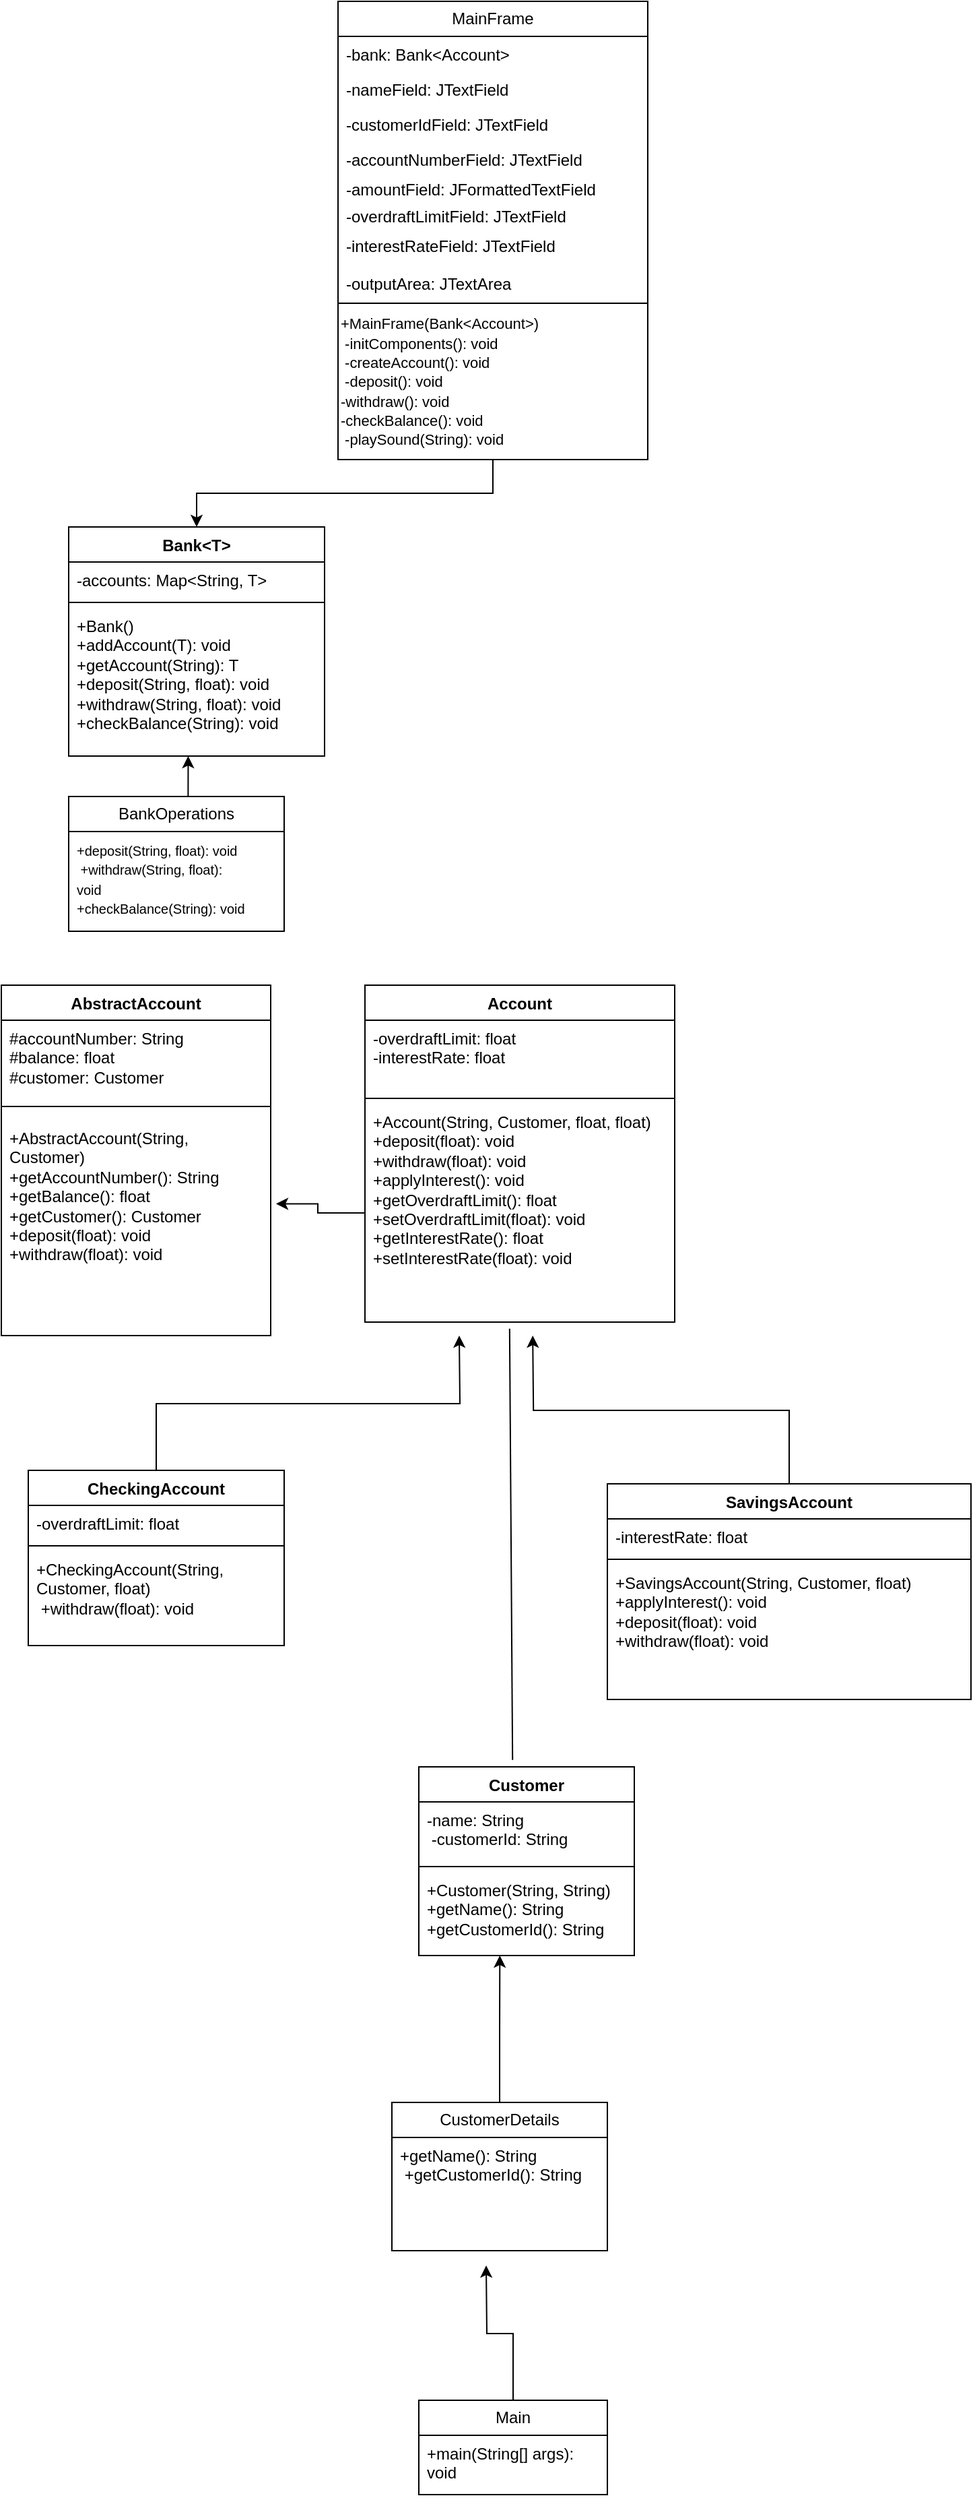 <mxfile version="21.2.8" type="device">
  <diagram name="Page-1" id="NwYEvmrauzfis9k1FVj6">
    <mxGraphModel dx="1642" dy="871" grid="1" gridSize="10" guides="1" tooltips="1" connect="1" arrows="1" fold="1" page="1" pageScale="1" pageWidth="827" pageHeight="1169" math="0" shadow="0">
      <root>
        <mxCell id="0" />
        <mxCell id="1" parent="0" />
        <mxCell id="r8Yt8SE6gwDf1YbaC7X--10" value=" MainFrame" style="swimlane;fontStyle=0;childLayout=stackLayout;horizontal=1;startSize=26;fillColor=none;horizontalStack=0;resizeParent=1;resizeParentMax=0;resizeLast=0;collapsible=1;marginBottom=0;whiteSpace=wrap;html=1;" vertex="1" parent="1">
          <mxGeometry x="340" y="50" width="230" height="224" as="geometry" />
        </mxCell>
        <mxCell id="r8Yt8SE6gwDf1YbaC7X--11" value="-bank: Bank&amp;lt;Account&amp;gt; " style="text;strokeColor=none;fillColor=none;align=left;verticalAlign=top;spacingLeft=4;spacingRight=4;overflow=hidden;rotatable=0;points=[[0,0.5],[1,0.5]];portConstraint=eastwest;whiteSpace=wrap;html=1;" vertex="1" parent="r8Yt8SE6gwDf1YbaC7X--10">
          <mxGeometry y="26" width="230" height="26" as="geometry" />
        </mxCell>
        <mxCell id="r8Yt8SE6gwDf1YbaC7X--12" value="-nameField: JTextField " style="text;strokeColor=none;fillColor=none;align=left;verticalAlign=top;spacingLeft=4;spacingRight=4;overflow=hidden;rotatable=0;points=[[0,0.5],[1,0.5]];portConstraint=eastwest;whiteSpace=wrap;html=1;" vertex="1" parent="r8Yt8SE6gwDf1YbaC7X--10">
          <mxGeometry y="52" width="230" height="26" as="geometry" />
        </mxCell>
        <mxCell id="r8Yt8SE6gwDf1YbaC7X--21" value="-customerIdField: JTextField " style="text;strokeColor=none;fillColor=none;align=left;verticalAlign=top;spacingLeft=4;spacingRight=4;overflow=hidden;rotatable=0;points=[[0,0.5],[1,0.5]];portConstraint=eastwest;whiteSpace=wrap;html=1;" vertex="1" parent="r8Yt8SE6gwDf1YbaC7X--10">
          <mxGeometry y="78" width="230" height="26" as="geometry" />
        </mxCell>
        <mxCell id="r8Yt8SE6gwDf1YbaC7X--15" value="-accountNumberField: JTextField" style="text;strokeColor=none;fillColor=none;align=left;verticalAlign=top;spacingLeft=4;spacingRight=4;overflow=hidden;rotatable=0;points=[[0,0.5],[1,0.5]];portConstraint=eastwest;whiteSpace=wrap;html=1;" vertex="1" parent="r8Yt8SE6gwDf1YbaC7X--10">
          <mxGeometry y="104" width="230" height="22" as="geometry" />
        </mxCell>
        <mxCell id="r8Yt8SE6gwDf1YbaC7X--13" value="-amountField: JFormattedTextField" style="text;strokeColor=none;fillColor=none;align=left;verticalAlign=top;spacingLeft=4;spacingRight=4;overflow=hidden;rotatable=0;points=[[0,0.5],[1,0.5]];portConstraint=eastwest;whiteSpace=wrap;html=1;" vertex="1" parent="r8Yt8SE6gwDf1YbaC7X--10">
          <mxGeometry y="126" width="230" height="20" as="geometry" />
        </mxCell>
        <mxCell id="r8Yt8SE6gwDf1YbaC7X--16" value="-overdraftLimitField: JTextField" style="text;strokeColor=none;fillColor=none;align=left;verticalAlign=top;spacingLeft=4;spacingRight=4;overflow=hidden;rotatable=0;points=[[0,0.5],[1,0.5]];portConstraint=eastwest;whiteSpace=wrap;html=1;" vertex="1" parent="r8Yt8SE6gwDf1YbaC7X--10">
          <mxGeometry y="146" width="230" height="22" as="geometry" />
        </mxCell>
        <mxCell id="r8Yt8SE6gwDf1YbaC7X--17" value="-interestRateField: JTextField" style="text;strokeColor=none;fillColor=none;align=left;verticalAlign=top;spacingLeft=4;spacingRight=4;overflow=hidden;rotatable=0;points=[[0,0.5],[1,0.5]];portConstraint=eastwest;whiteSpace=wrap;html=1;" vertex="1" parent="r8Yt8SE6gwDf1YbaC7X--10">
          <mxGeometry y="168" width="230" height="28" as="geometry" />
        </mxCell>
        <mxCell id="r8Yt8SE6gwDf1YbaC7X--18" value=" -outputArea: JTextArea" style="text;strokeColor=none;fillColor=none;align=left;verticalAlign=top;spacingLeft=4;spacingRight=4;overflow=hidden;rotatable=0;points=[[0,0.5],[1,0.5]];portConstraint=eastwest;whiteSpace=wrap;html=1;" vertex="1" parent="r8Yt8SE6gwDf1YbaC7X--10">
          <mxGeometry y="196" width="230" height="28" as="geometry" />
        </mxCell>
        <mxCell id="r8Yt8SE6gwDf1YbaC7X--75" style="edgeStyle=orthogonalEdgeStyle;rounded=0;orthogonalLoop=1;jettySize=auto;html=1;exitX=0.5;exitY=1;exitDx=0;exitDy=0;entryX=0.5;entryY=0;entryDx=0;entryDy=0;" edge="1" parent="1" source="r8Yt8SE6gwDf1YbaC7X--32" target="r8Yt8SE6gwDf1YbaC7X--39">
          <mxGeometry relative="1" as="geometry" />
        </mxCell>
        <mxCell id="r8Yt8SE6gwDf1YbaC7X--32" value="&lt;font style=&quot;font-size: 11px;&quot;&gt;+MainFrame(Bank&amp;lt;Account&amp;gt;)&amp;nbsp;&lt;br&gt;&amp;nbsp;-initComponents(): void&amp;nbsp;&lt;br&gt;&amp;nbsp;-createAccount(): void&amp;nbsp;&lt;br&gt;&amp;nbsp;-deposit(): void&amp;nbsp;&lt;br&gt;-withdraw(): void&amp;nbsp;&lt;br&gt;-checkBalance(): void&amp;nbsp;&lt;br&gt;&amp;nbsp;-playSound(String): void  &lt;/font&gt;" style="html=1;whiteSpace=wrap;align=left;" vertex="1" parent="1">
          <mxGeometry x="340" y="274" width="230" height="116" as="geometry" />
        </mxCell>
        <mxCell id="r8Yt8SE6gwDf1YbaC7X--39" value=" Bank&amp;lt;T&amp;gt; " style="swimlane;fontStyle=1;align=center;verticalAlign=top;childLayout=stackLayout;horizontal=1;startSize=26;horizontalStack=0;resizeParent=1;resizeParentMax=0;resizeLast=0;collapsible=1;marginBottom=0;whiteSpace=wrap;html=1;" vertex="1" parent="1">
          <mxGeometry x="140" y="440" width="190" height="170" as="geometry" />
        </mxCell>
        <mxCell id="r8Yt8SE6gwDf1YbaC7X--40" value=" -accounts: Map&amp;lt;String, T&amp;gt;" style="text;strokeColor=none;fillColor=none;align=left;verticalAlign=top;spacingLeft=4;spacingRight=4;overflow=hidden;rotatable=0;points=[[0,0.5],[1,0.5]];portConstraint=eastwest;whiteSpace=wrap;html=1;" vertex="1" parent="r8Yt8SE6gwDf1YbaC7X--39">
          <mxGeometry y="26" width="190" height="26" as="geometry" />
        </mxCell>
        <mxCell id="r8Yt8SE6gwDf1YbaC7X--41" value="" style="line;strokeWidth=1;fillColor=none;align=left;verticalAlign=middle;spacingTop=-1;spacingLeft=3;spacingRight=3;rotatable=0;labelPosition=right;points=[];portConstraint=eastwest;strokeColor=inherit;" vertex="1" parent="r8Yt8SE6gwDf1YbaC7X--39">
          <mxGeometry y="52" width="190" height="8" as="geometry" />
        </mxCell>
        <mxCell id="r8Yt8SE6gwDf1YbaC7X--42" value="+Bank()&amp;nbsp;&lt;br&gt;+addAccount(T): void&amp;nbsp;&lt;br&gt;+getAccount(String): T&amp;nbsp;&lt;br&gt;+deposit(String, float): void&amp;nbsp;&lt;br&gt;+withdraw(String, float): void&amp;nbsp;&lt;br&gt;+checkBalance(String): void " style="text;strokeColor=none;fillColor=none;align=left;verticalAlign=top;spacingLeft=4;spacingRight=4;overflow=hidden;rotatable=0;points=[[0,0.5],[1,0.5]];portConstraint=eastwest;whiteSpace=wrap;html=1;" vertex="1" parent="r8Yt8SE6gwDf1YbaC7X--39">
          <mxGeometry y="60" width="190" height="110" as="geometry" />
        </mxCell>
        <mxCell id="r8Yt8SE6gwDf1YbaC7X--43" value="  AbstractAccount " style="swimlane;fontStyle=1;align=center;verticalAlign=top;childLayout=stackLayout;horizontal=1;startSize=26;horizontalStack=0;resizeParent=1;resizeParentMax=0;resizeLast=0;collapsible=1;marginBottom=0;whiteSpace=wrap;html=1;" vertex="1" parent="1">
          <mxGeometry x="90" y="780" width="200" height="260" as="geometry" />
        </mxCell>
        <mxCell id="r8Yt8SE6gwDf1YbaC7X--44" value=" #accountNumber: String&amp;nbsp;&lt;br&gt;#balance: float&amp;nbsp;&lt;br&gt;#customer: Customer" style="text;strokeColor=none;fillColor=none;align=left;verticalAlign=top;spacingLeft=4;spacingRight=4;overflow=hidden;rotatable=0;points=[[0,0.5],[1,0.5]];portConstraint=eastwest;whiteSpace=wrap;html=1;" vertex="1" parent="r8Yt8SE6gwDf1YbaC7X--43">
          <mxGeometry y="26" width="200" height="54" as="geometry" />
        </mxCell>
        <mxCell id="r8Yt8SE6gwDf1YbaC7X--45" value="" style="line;strokeWidth=1;fillColor=none;align=left;verticalAlign=middle;spacingTop=-1;spacingLeft=3;spacingRight=3;rotatable=0;labelPosition=right;points=[];portConstraint=eastwest;strokeColor=inherit;" vertex="1" parent="r8Yt8SE6gwDf1YbaC7X--43">
          <mxGeometry y="80" width="200" height="20" as="geometry" />
        </mxCell>
        <mxCell id="r8Yt8SE6gwDf1YbaC7X--46" value="+AbstractAccount(String, Customer)&amp;nbsp; &lt;br&gt;+getAccountNumber(): String&amp;nbsp; +getBalance(): float&amp;nbsp; +getCustomer(): Customer +deposit(float): void +withdraw(float): void" style="text;strokeColor=none;fillColor=none;align=left;verticalAlign=top;spacingLeft=4;spacingRight=4;overflow=hidden;rotatable=0;points=[[0,0.5],[1,0.5]];portConstraint=eastwest;whiteSpace=wrap;html=1;" vertex="1" parent="r8Yt8SE6gwDf1YbaC7X--43">
          <mxGeometry y="100" width="200" height="160" as="geometry" />
        </mxCell>
        <mxCell id="r8Yt8SE6gwDf1YbaC7X--76" style="edgeStyle=orthogonalEdgeStyle;rounded=0;orthogonalLoop=1;jettySize=auto;html=1;exitX=0.5;exitY=0;exitDx=0;exitDy=0;entryX=0.467;entryY=1;entryDx=0;entryDy=0;entryPerimeter=0;" edge="1" parent="1" source="r8Yt8SE6gwDf1YbaC7X--47" target="r8Yt8SE6gwDf1YbaC7X--42">
          <mxGeometry relative="1" as="geometry" />
        </mxCell>
        <mxCell id="r8Yt8SE6gwDf1YbaC7X--47" value="BankOperations " style="swimlane;fontStyle=0;childLayout=stackLayout;horizontal=1;startSize=26;fillColor=none;horizontalStack=0;resizeParent=1;resizeParentMax=0;resizeLast=0;collapsible=1;marginBottom=0;whiteSpace=wrap;html=1;" vertex="1" parent="1">
          <mxGeometry x="140" y="640" width="160" height="100" as="geometry" />
        </mxCell>
        <mxCell id="r8Yt8SE6gwDf1YbaC7X--50" value="&lt;font style=&quot;font-size: 10px;&quot;&gt;+deposit(String, float): void&amp;nbsp;&lt;br&gt;&amp;nbsp;+withdraw(String, float):&lt;br&gt;void&amp;nbsp;&lt;br&gt;+checkBalance(String): void&lt;/font&gt;" style="text;strokeColor=none;fillColor=none;align=left;verticalAlign=top;spacingLeft=4;spacingRight=4;overflow=hidden;rotatable=0;points=[[0,0.5],[1,0.5]];portConstraint=eastwest;whiteSpace=wrap;html=1;" vertex="1" parent="r8Yt8SE6gwDf1YbaC7X--47">
          <mxGeometry y="26" width="160" height="74" as="geometry" />
        </mxCell>
        <mxCell id="r8Yt8SE6gwDf1YbaC7X--86" style="edgeStyle=orthogonalEdgeStyle;rounded=0;orthogonalLoop=1;jettySize=auto;html=1;exitX=0.5;exitY=0;exitDx=0;exitDy=0;" edge="1" parent="1" source="r8Yt8SE6gwDf1YbaC7X--51">
          <mxGeometry relative="1" as="geometry">
            <mxPoint x="430" y="1040" as="targetPoint" />
          </mxGeometry>
        </mxCell>
        <mxCell id="r8Yt8SE6gwDf1YbaC7X--51" value=" CheckingAccount" style="swimlane;fontStyle=1;align=center;verticalAlign=top;childLayout=stackLayout;horizontal=1;startSize=26;horizontalStack=0;resizeParent=1;resizeParentMax=0;resizeLast=0;collapsible=1;marginBottom=0;whiteSpace=wrap;html=1;" vertex="1" parent="1">
          <mxGeometry x="110" y="1140" width="190" height="130" as="geometry" />
        </mxCell>
        <mxCell id="r8Yt8SE6gwDf1YbaC7X--52" value="-overdraftLimit: float" style="text;strokeColor=none;fillColor=none;align=left;verticalAlign=top;spacingLeft=4;spacingRight=4;overflow=hidden;rotatable=0;points=[[0,0.5],[1,0.5]];portConstraint=eastwest;whiteSpace=wrap;html=1;" vertex="1" parent="r8Yt8SE6gwDf1YbaC7X--51">
          <mxGeometry y="26" width="190" height="26" as="geometry" />
        </mxCell>
        <mxCell id="r8Yt8SE6gwDf1YbaC7X--53" value="" style="line;strokeWidth=1;fillColor=none;align=left;verticalAlign=middle;spacingTop=-1;spacingLeft=3;spacingRight=3;rotatable=0;labelPosition=right;points=[];portConstraint=eastwest;strokeColor=inherit;" vertex="1" parent="r8Yt8SE6gwDf1YbaC7X--51">
          <mxGeometry y="52" width="190" height="8" as="geometry" />
        </mxCell>
        <mxCell id="r8Yt8SE6gwDf1YbaC7X--54" value="+CheckingAccount(String, Customer, float)&amp;nbsp;&lt;br&gt;&amp;nbsp;+withdraw(float): void " style="text;strokeColor=none;fillColor=none;align=left;verticalAlign=top;spacingLeft=4;spacingRight=4;overflow=hidden;rotatable=0;points=[[0,0.5],[1,0.5]];portConstraint=eastwest;whiteSpace=wrap;html=1;" vertex="1" parent="r8Yt8SE6gwDf1YbaC7X--51">
          <mxGeometry y="60" width="190" height="70" as="geometry" />
        </mxCell>
        <mxCell id="r8Yt8SE6gwDf1YbaC7X--84" style="edgeStyle=orthogonalEdgeStyle;rounded=0;orthogonalLoop=1;jettySize=auto;html=1;exitX=0.5;exitY=0;exitDx=0;exitDy=0;" edge="1" parent="1" source="r8Yt8SE6gwDf1YbaC7X--55">
          <mxGeometry relative="1" as="geometry">
            <mxPoint x="484.571" y="1040" as="targetPoint" />
          </mxGeometry>
        </mxCell>
        <mxCell id="r8Yt8SE6gwDf1YbaC7X--55" value="SavingsAccount" style="swimlane;fontStyle=1;align=center;verticalAlign=top;childLayout=stackLayout;horizontal=1;startSize=26;horizontalStack=0;resizeParent=1;resizeParentMax=0;resizeLast=0;collapsible=1;marginBottom=0;whiteSpace=wrap;html=1;" vertex="1" parent="1">
          <mxGeometry x="540" y="1150" width="270" height="160" as="geometry" />
        </mxCell>
        <mxCell id="r8Yt8SE6gwDf1YbaC7X--56" value="-interestRate: float " style="text;strokeColor=none;fillColor=none;align=left;verticalAlign=top;spacingLeft=4;spacingRight=4;overflow=hidden;rotatable=0;points=[[0,0.5],[1,0.5]];portConstraint=eastwest;whiteSpace=wrap;html=1;" vertex="1" parent="r8Yt8SE6gwDf1YbaC7X--55">
          <mxGeometry y="26" width="270" height="26" as="geometry" />
        </mxCell>
        <mxCell id="r8Yt8SE6gwDf1YbaC7X--57" value="" style="line;strokeWidth=1;fillColor=none;align=left;verticalAlign=middle;spacingTop=-1;spacingLeft=3;spacingRight=3;rotatable=0;labelPosition=right;points=[];portConstraint=eastwest;strokeColor=inherit;" vertex="1" parent="r8Yt8SE6gwDf1YbaC7X--55">
          <mxGeometry y="52" width="270" height="8" as="geometry" />
        </mxCell>
        <mxCell id="r8Yt8SE6gwDf1YbaC7X--58" value="+SavingsAccount(String, Customer, float)&amp;nbsp;&lt;br&gt;+applyInterest(): void&amp;nbsp;&lt;br&gt;+deposit(float): void&amp;nbsp;&lt;br&gt;+withdraw(float): void" style="text;strokeColor=none;fillColor=none;align=left;verticalAlign=top;spacingLeft=4;spacingRight=4;overflow=hidden;rotatable=0;points=[[0,0.5],[1,0.5]];portConstraint=eastwest;whiteSpace=wrap;html=1;" vertex="1" parent="r8Yt8SE6gwDf1YbaC7X--55">
          <mxGeometry y="60" width="270" height="100" as="geometry" />
        </mxCell>
        <mxCell id="r8Yt8SE6gwDf1YbaC7X--59" value="Customer" style="swimlane;fontStyle=1;align=center;verticalAlign=top;childLayout=stackLayout;horizontal=1;startSize=26;horizontalStack=0;resizeParent=1;resizeParentMax=0;resizeLast=0;collapsible=1;marginBottom=0;whiteSpace=wrap;html=1;" vertex="1" parent="1">
          <mxGeometry x="400" y="1360" width="160" height="140" as="geometry" />
        </mxCell>
        <mxCell id="r8Yt8SE6gwDf1YbaC7X--60" value="-name: String&amp;nbsp;&lt;br&gt;&amp;nbsp;-customerId: String " style="text;strokeColor=none;fillColor=none;align=left;verticalAlign=top;spacingLeft=4;spacingRight=4;overflow=hidden;rotatable=0;points=[[0,0.5],[1,0.5]];portConstraint=eastwest;whiteSpace=wrap;html=1;" vertex="1" parent="r8Yt8SE6gwDf1YbaC7X--59">
          <mxGeometry y="26" width="160" height="44" as="geometry" />
        </mxCell>
        <mxCell id="r8Yt8SE6gwDf1YbaC7X--61" value="" style="line;strokeWidth=1;fillColor=none;align=left;verticalAlign=middle;spacingTop=-1;spacingLeft=3;spacingRight=3;rotatable=0;labelPosition=right;points=[];portConstraint=eastwest;strokeColor=inherit;" vertex="1" parent="r8Yt8SE6gwDf1YbaC7X--59">
          <mxGeometry y="70" width="160" height="8" as="geometry" />
        </mxCell>
        <mxCell id="r8Yt8SE6gwDf1YbaC7X--62" value=" +Customer(String, String)&amp;nbsp;&lt;br&gt;+getName(): String&amp;nbsp;&lt;br&gt;+getCustomerId(): String" style="text;strokeColor=none;fillColor=none;align=left;verticalAlign=top;spacingLeft=4;spacingRight=4;overflow=hidden;rotatable=0;points=[[0,0.5],[1,0.5]];portConstraint=eastwest;whiteSpace=wrap;html=1;" vertex="1" parent="r8Yt8SE6gwDf1YbaC7X--59">
          <mxGeometry y="78" width="160" height="62" as="geometry" />
        </mxCell>
        <mxCell id="r8Yt8SE6gwDf1YbaC7X--87" style="edgeStyle=orthogonalEdgeStyle;rounded=0;orthogonalLoop=1;jettySize=auto;html=1;exitX=0.5;exitY=0;exitDx=0;exitDy=0;" edge="1" parent="1" source="r8Yt8SE6gwDf1YbaC7X--67">
          <mxGeometry relative="1" as="geometry">
            <mxPoint x="460.143" y="1500" as="targetPoint" />
          </mxGeometry>
        </mxCell>
        <mxCell id="r8Yt8SE6gwDf1YbaC7X--67" value="CustomerDetails       " style="swimlane;fontStyle=0;childLayout=stackLayout;horizontal=1;startSize=26;fillColor=none;horizontalStack=0;resizeParent=1;resizeParentMax=0;resizeLast=0;collapsible=1;marginBottom=0;whiteSpace=wrap;html=1;" vertex="1" parent="1">
          <mxGeometry x="380" y="1609" width="160" height="110" as="geometry" />
        </mxCell>
        <mxCell id="r8Yt8SE6gwDf1YbaC7X--68" value=" +getName(): String&amp;nbsp;&lt;br&gt;&amp;nbsp;+getCustomerId(): String " style="text;strokeColor=none;fillColor=none;align=left;verticalAlign=top;spacingLeft=4;spacingRight=4;overflow=hidden;rotatable=0;points=[[0,0.5],[1,0.5]];portConstraint=eastwest;whiteSpace=wrap;html=1;" vertex="1" parent="r8Yt8SE6gwDf1YbaC7X--67">
          <mxGeometry y="26" width="160" height="84" as="geometry" />
        </mxCell>
        <mxCell id="r8Yt8SE6gwDf1YbaC7X--92" style="edgeStyle=orthogonalEdgeStyle;rounded=0;orthogonalLoop=1;jettySize=auto;html=1;exitX=0.5;exitY=0;exitDx=0;exitDy=0;" edge="1" parent="1" source="r8Yt8SE6gwDf1YbaC7X--71">
          <mxGeometry relative="1" as="geometry">
            <mxPoint x="450" y="1730" as="targetPoint" />
          </mxGeometry>
        </mxCell>
        <mxCell id="r8Yt8SE6gwDf1YbaC7X--71" value="Main" style="swimlane;fontStyle=0;childLayout=stackLayout;horizontal=1;startSize=26;fillColor=none;horizontalStack=0;resizeParent=1;resizeParentMax=0;resizeLast=0;collapsible=1;marginBottom=0;whiteSpace=wrap;html=1;" vertex="1" parent="1">
          <mxGeometry x="400" y="1830" width="140" height="70" as="geometry" />
        </mxCell>
        <mxCell id="r8Yt8SE6gwDf1YbaC7X--72" value="+main(String[] args): void" style="text;strokeColor=none;fillColor=none;align=left;verticalAlign=top;spacingLeft=4;spacingRight=4;overflow=hidden;rotatable=0;points=[[0,0.5],[1,0.5]];portConstraint=eastwest;whiteSpace=wrap;html=1;" vertex="1" parent="r8Yt8SE6gwDf1YbaC7X--71">
          <mxGeometry y="26" width="140" height="44" as="geometry" />
        </mxCell>
        <mxCell id="r8Yt8SE6gwDf1YbaC7X--77" value="Account" style="swimlane;fontStyle=1;align=center;verticalAlign=top;childLayout=stackLayout;horizontal=1;startSize=26;horizontalStack=0;resizeParent=1;resizeParentMax=0;resizeLast=0;collapsible=1;marginBottom=0;whiteSpace=wrap;html=1;" vertex="1" parent="1">
          <mxGeometry x="360" y="780" width="230" height="250" as="geometry" />
        </mxCell>
        <mxCell id="r8Yt8SE6gwDf1YbaC7X--78" value=" -overdraftLimit: float&amp;nbsp;&lt;br&gt;-interestRate: float " style="text;strokeColor=none;fillColor=none;align=left;verticalAlign=top;spacingLeft=4;spacingRight=4;overflow=hidden;rotatable=0;points=[[0,0.5],[1,0.5]];portConstraint=eastwest;whiteSpace=wrap;html=1;" vertex="1" parent="r8Yt8SE6gwDf1YbaC7X--77">
          <mxGeometry y="26" width="230" height="54" as="geometry" />
        </mxCell>
        <mxCell id="r8Yt8SE6gwDf1YbaC7X--79" value="" style="line;strokeWidth=1;fillColor=none;align=left;verticalAlign=middle;spacingTop=-1;spacingLeft=3;spacingRight=3;rotatable=0;labelPosition=right;points=[];portConstraint=eastwest;strokeColor=inherit;" vertex="1" parent="r8Yt8SE6gwDf1YbaC7X--77">
          <mxGeometry y="80" width="230" height="8" as="geometry" />
        </mxCell>
        <mxCell id="r8Yt8SE6gwDf1YbaC7X--80" value="+Account(String, Customer, float, float)&amp;nbsp;&lt;br&gt;+deposit(float): void&amp;nbsp;&lt;br&gt;+withdraw(float): void&amp;nbsp;&lt;br&gt;+applyInterest(): void&amp;nbsp;&lt;br&gt;+getOverdraftLimit(): float&lt;br&gt;+setOverdraftLimit(float): void&amp;nbsp;&lt;br&gt;+getInterestRate(): float&amp;nbsp;&lt;br&gt;+setInterestRate(float): void" style="text;strokeColor=none;fillColor=none;align=left;verticalAlign=top;spacingLeft=4;spacingRight=4;overflow=hidden;rotatable=0;points=[[0,0.5],[1,0.5]];portConstraint=eastwest;whiteSpace=wrap;html=1;" vertex="1" parent="r8Yt8SE6gwDf1YbaC7X--77">
          <mxGeometry y="88" width="230" height="162" as="geometry" />
        </mxCell>
        <mxCell id="r8Yt8SE6gwDf1YbaC7X--82" style="edgeStyle=orthogonalEdgeStyle;rounded=0;orthogonalLoop=1;jettySize=auto;html=1;exitX=0;exitY=0.5;exitDx=0;exitDy=0;entryX=1.02;entryY=0.389;entryDx=0;entryDy=0;entryPerimeter=0;" edge="1" parent="1" source="r8Yt8SE6gwDf1YbaC7X--80" target="r8Yt8SE6gwDf1YbaC7X--46">
          <mxGeometry relative="1" as="geometry" />
        </mxCell>
        <mxCell id="r8Yt8SE6gwDf1YbaC7X--89" value="" style="endArrow=none;html=1;rounded=0;exitX=0.435;exitY=-0.037;exitDx=0;exitDy=0;exitPerimeter=0;entryX=0.467;entryY=1.03;entryDx=0;entryDy=0;entryPerimeter=0;" edge="1" parent="1" source="r8Yt8SE6gwDf1YbaC7X--59" target="r8Yt8SE6gwDf1YbaC7X--80">
          <mxGeometry width="50" height="50" relative="1" as="geometry">
            <mxPoint x="470" y="1250" as="sourcePoint" />
            <mxPoint x="520" y="1200" as="targetPoint" />
          </mxGeometry>
        </mxCell>
      </root>
    </mxGraphModel>
  </diagram>
</mxfile>
